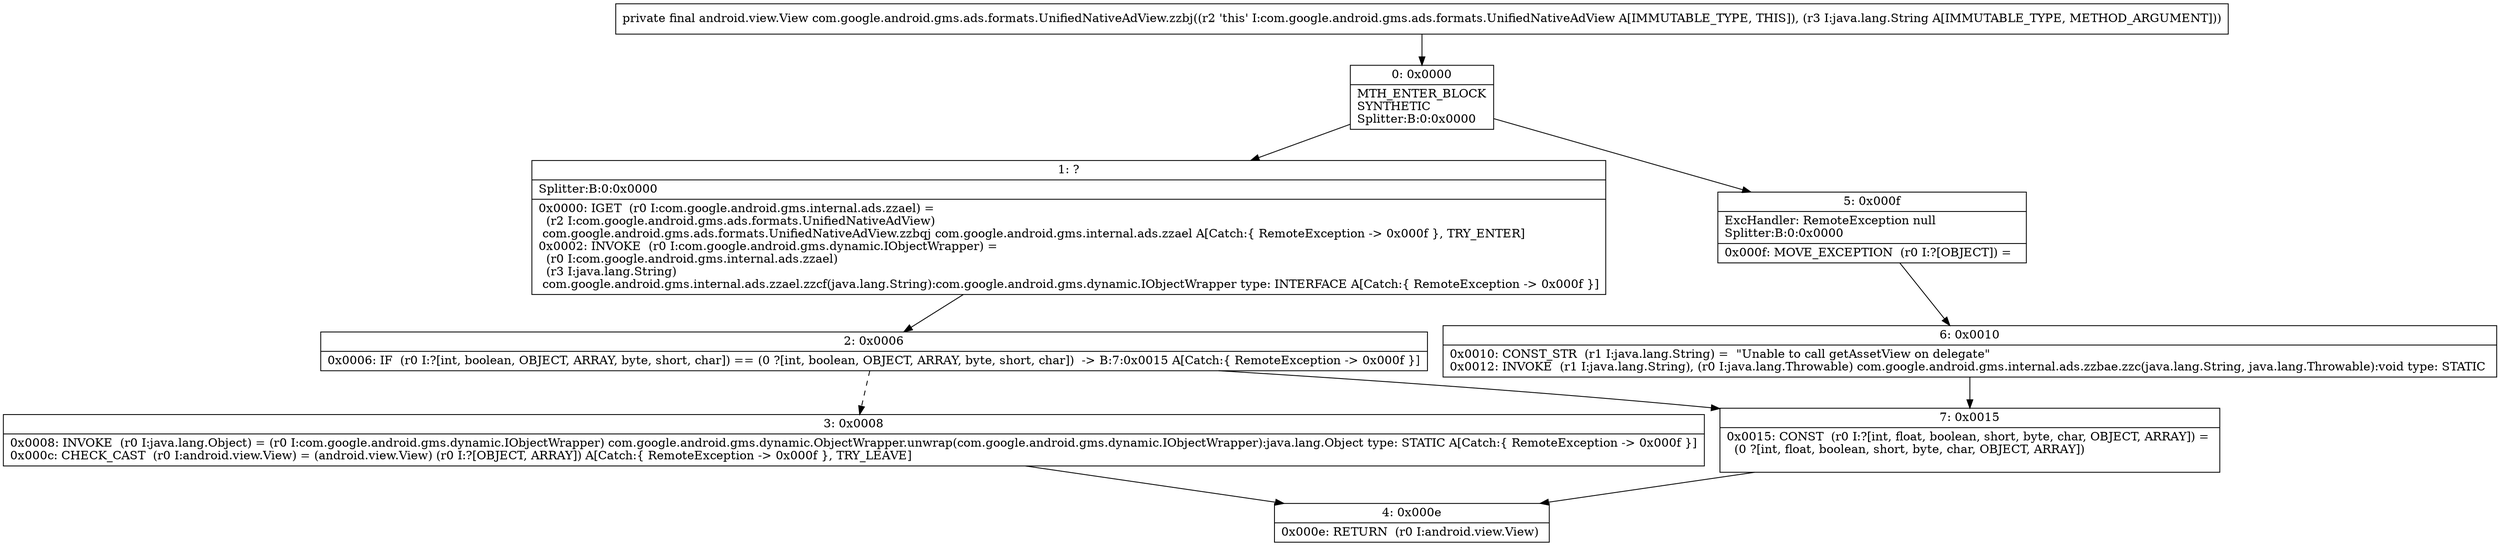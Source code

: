 digraph "CFG forcom.google.android.gms.ads.formats.UnifiedNativeAdView.zzbj(Ljava\/lang\/String;)Landroid\/view\/View;" {
Node_0 [shape=record,label="{0\:\ 0x0000|MTH_ENTER_BLOCK\lSYNTHETIC\lSplitter:B:0:0x0000\l}"];
Node_1 [shape=record,label="{1\:\ ?|Splitter:B:0:0x0000\l|0x0000: IGET  (r0 I:com.google.android.gms.internal.ads.zzael) = \l  (r2 I:com.google.android.gms.ads.formats.UnifiedNativeAdView)\l com.google.android.gms.ads.formats.UnifiedNativeAdView.zzbqj com.google.android.gms.internal.ads.zzael A[Catch:\{ RemoteException \-\> 0x000f \}, TRY_ENTER]\l0x0002: INVOKE  (r0 I:com.google.android.gms.dynamic.IObjectWrapper) = \l  (r0 I:com.google.android.gms.internal.ads.zzael)\l  (r3 I:java.lang.String)\l com.google.android.gms.internal.ads.zzael.zzcf(java.lang.String):com.google.android.gms.dynamic.IObjectWrapper type: INTERFACE A[Catch:\{ RemoteException \-\> 0x000f \}]\l}"];
Node_2 [shape=record,label="{2\:\ 0x0006|0x0006: IF  (r0 I:?[int, boolean, OBJECT, ARRAY, byte, short, char]) == (0 ?[int, boolean, OBJECT, ARRAY, byte, short, char])  \-\> B:7:0x0015 A[Catch:\{ RemoteException \-\> 0x000f \}]\l}"];
Node_3 [shape=record,label="{3\:\ 0x0008|0x0008: INVOKE  (r0 I:java.lang.Object) = (r0 I:com.google.android.gms.dynamic.IObjectWrapper) com.google.android.gms.dynamic.ObjectWrapper.unwrap(com.google.android.gms.dynamic.IObjectWrapper):java.lang.Object type: STATIC A[Catch:\{ RemoteException \-\> 0x000f \}]\l0x000c: CHECK_CAST  (r0 I:android.view.View) = (android.view.View) (r0 I:?[OBJECT, ARRAY]) A[Catch:\{ RemoteException \-\> 0x000f \}, TRY_LEAVE]\l}"];
Node_4 [shape=record,label="{4\:\ 0x000e|0x000e: RETURN  (r0 I:android.view.View) \l}"];
Node_5 [shape=record,label="{5\:\ 0x000f|ExcHandler: RemoteException null\lSplitter:B:0:0x0000\l|0x000f: MOVE_EXCEPTION  (r0 I:?[OBJECT]) =  \l}"];
Node_6 [shape=record,label="{6\:\ 0x0010|0x0010: CONST_STR  (r1 I:java.lang.String) =  \"Unable to call getAssetView on delegate\" \l0x0012: INVOKE  (r1 I:java.lang.String), (r0 I:java.lang.Throwable) com.google.android.gms.internal.ads.zzbae.zzc(java.lang.String, java.lang.Throwable):void type: STATIC \l}"];
Node_7 [shape=record,label="{7\:\ 0x0015|0x0015: CONST  (r0 I:?[int, float, boolean, short, byte, char, OBJECT, ARRAY]) = \l  (0 ?[int, float, boolean, short, byte, char, OBJECT, ARRAY])\l \l}"];
MethodNode[shape=record,label="{private final android.view.View com.google.android.gms.ads.formats.UnifiedNativeAdView.zzbj((r2 'this' I:com.google.android.gms.ads.formats.UnifiedNativeAdView A[IMMUTABLE_TYPE, THIS]), (r3 I:java.lang.String A[IMMUTABLE_TYPE, METHOD_ARGUMENT])) }"];
MethodNode -> Node_0;
Node_0 -> Node_1;
Node_0 -> Node_5;
Node_1 -> Node_2;
Node_2 -> Node_3[style=dashed];
Node_2 -> Node_7;
Node_3 -> Node_4;
Node_5 -> Node_6;
Node_6 -> Node_7;
Node_7 -> Node_4;
}

